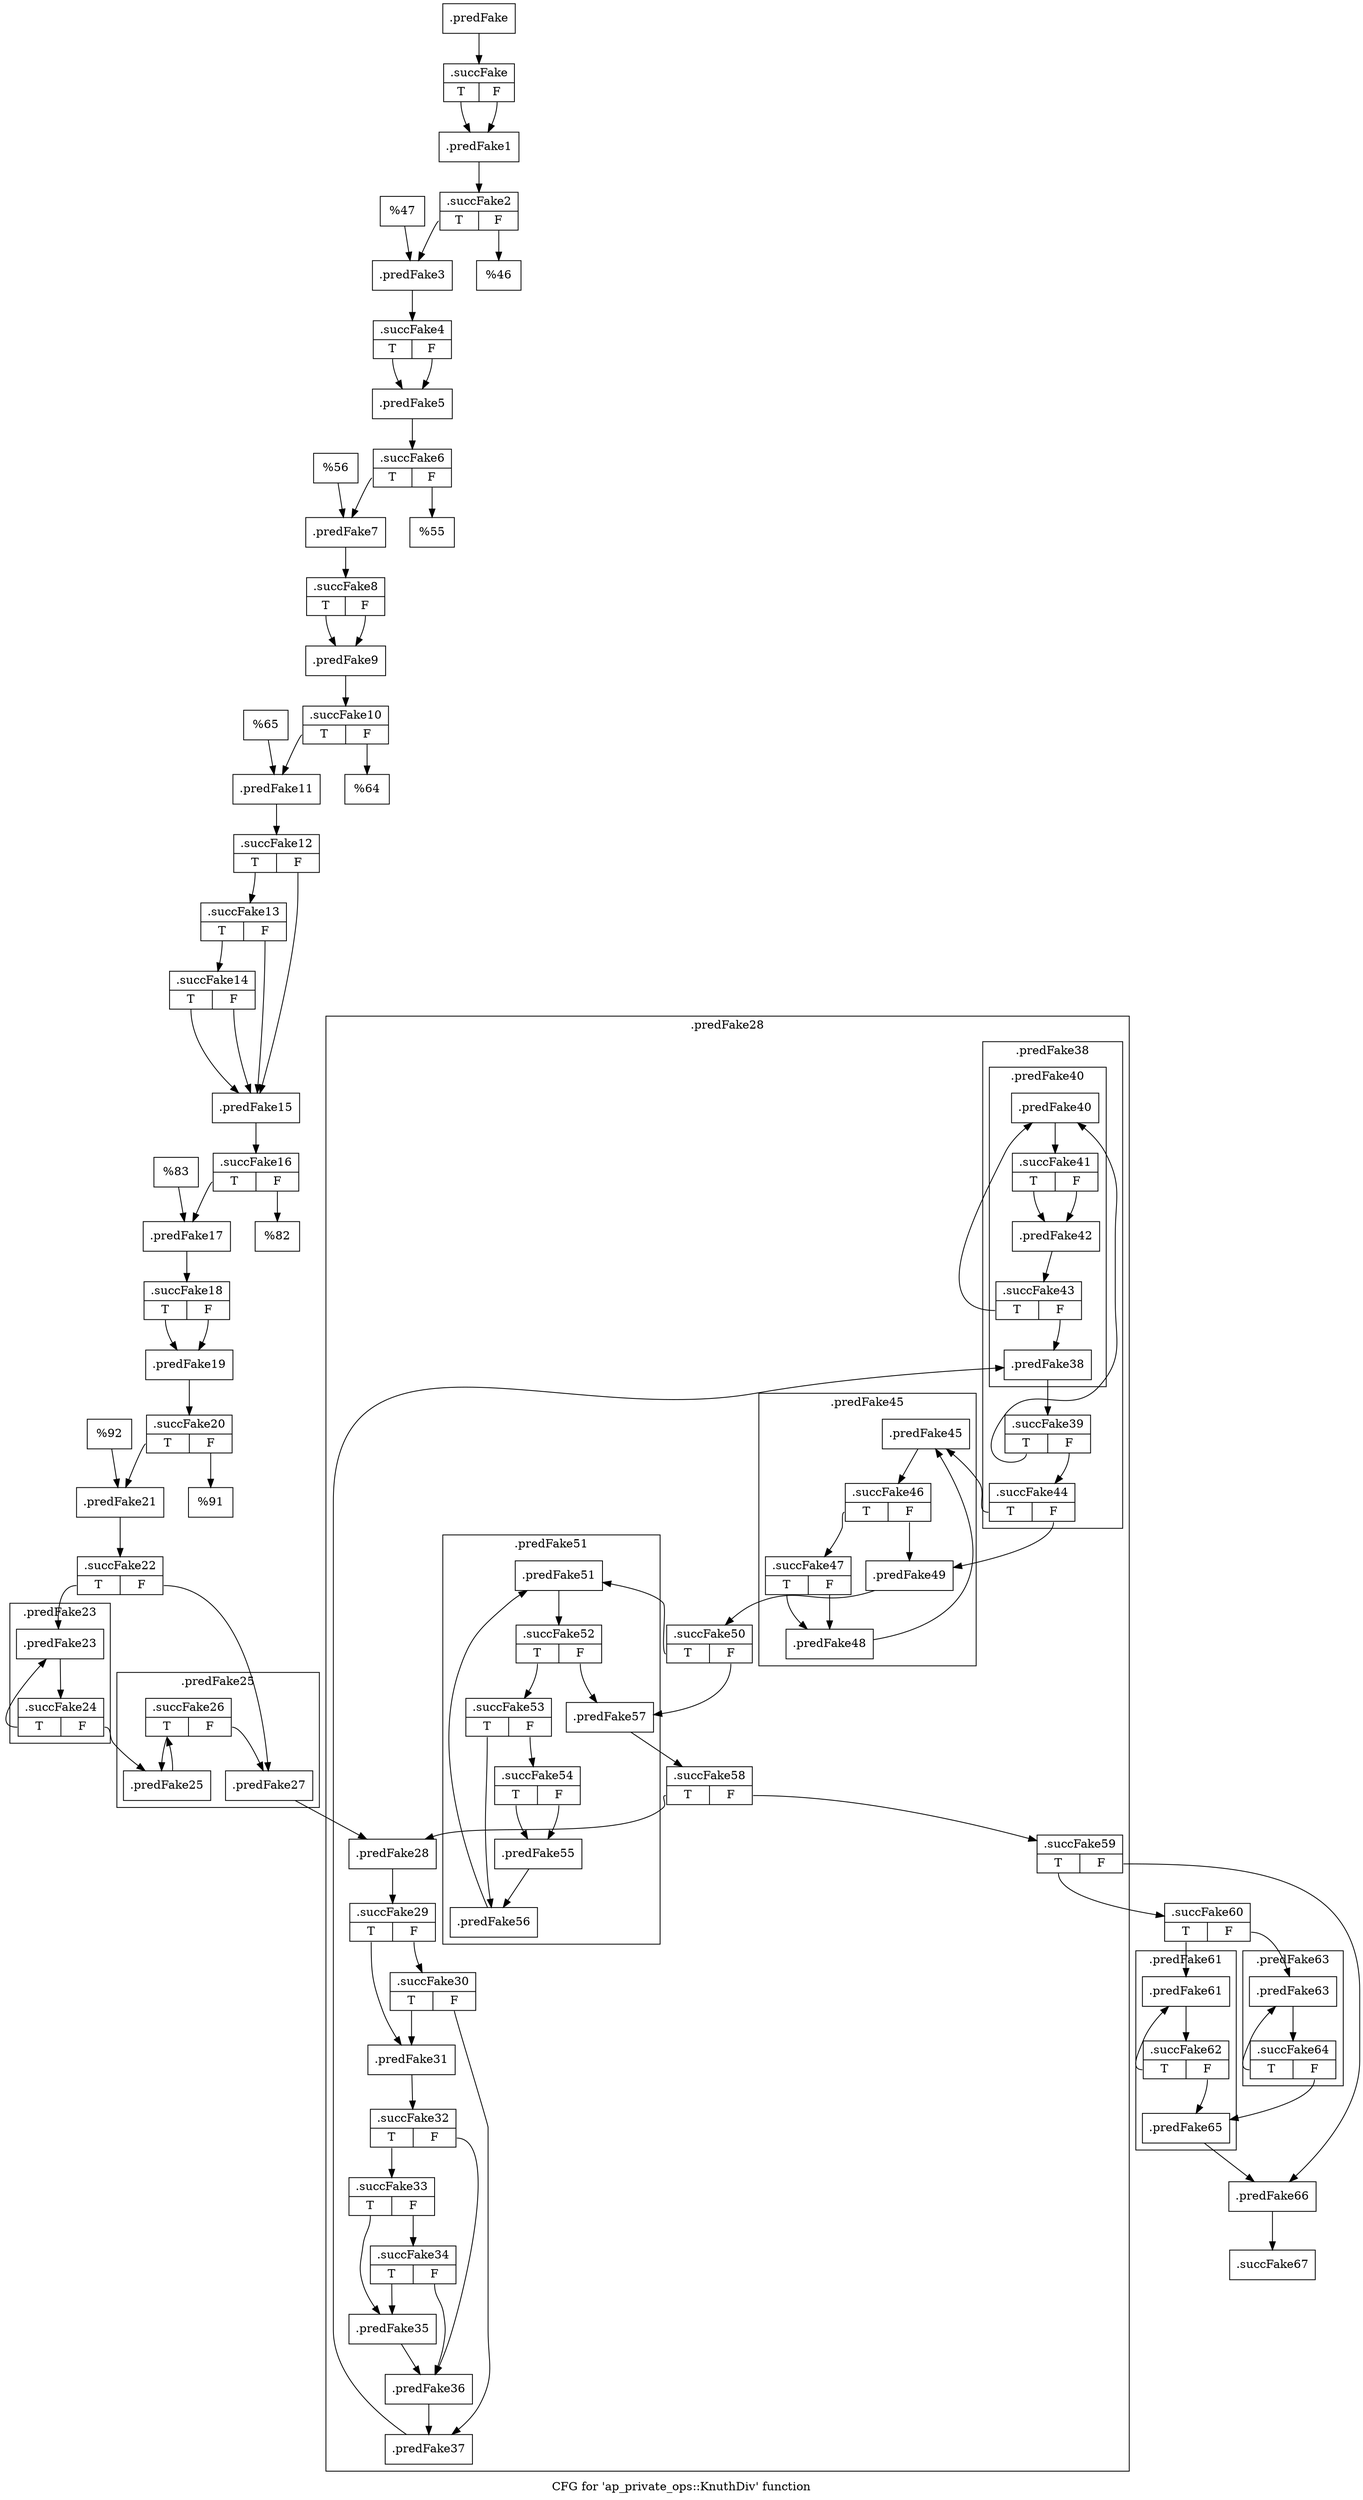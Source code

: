 digraph "CFG for 'ap_private_ops::KnuthDiv' function" {
	label="CFG for 'ap_private_ops::KnuthDiv' function";

	Node0x57982f0 [shape=record,filename="",linenumber="",label="{.predFake}"];
	Node0x57982f0 -> Node0x6088ec0[ callList="" memoryops="" filename="/mnt/xilinx/Vitis_HLS/2021.2/include/etc/ap_private.h" execusionnum="0"];
	Node0x6088ec0 [shape=record,filename="/mnt/xilinx/Vitis_HLS/2021.2/include/etc/ap_private.h",linenumber="728",label="{.succFake|{<s0>T|<s1>F}}"];
	Node0x6088ec0:s0 -> Node0x57991a0[ callList="" memoryops="" filename="" execusionnum="0"];
	Node0x6088ec0:s1 -> Node0x57991a0;
	Node0x57991a0 [shape=record,filename="/mnt/xilinx/Vitis_HLS/2021.2/include/etc/ap_private.h",linenumber="728",label="{.predFake1}"];
	Node0x57991a0 -> Node0x6089020[ callList="" memoryops="" filename="/mnt/xilinx/Vitis_HLS/2021.2/include/etc/ap_private.h" execusionnum="0"];
	Node0x6089020 [shape=record,filename="/mnt/xilinx/Vitis_HLS/2021.2/include/etc/ap_private.h",linenumber="728",label="{.succFake2|{<s0>T|<s1>F}}"];
	Node0x6089020:s0 -> Node0x57992e0[ callList="" memoryops="" filename="/mnt/xilinx/Vitis_HLS/2021.2/include/etc/ap_private.h" execusionnum="0"];
	Node0x6089020:s1 -> Node0x5799240;
	Node0x5799240 [shape=record,filename="/mnt/xilinx/Vitis_HLS/2021.2/include/etc/ap_private.h",linenumber="728",label="{%46}"];
	Node0x5799290 [shape=record,filename="/mnt/xilinx/Vitis_HLS/2021.2/include/etc/ap_private.h",linenumber="728",label="{%47}"];
	Node0x5799290 -> Node0x57992e0;
	Node0x57992e0 [shape=record,filename="/mnt/xilinx/Vitis_HLS/2021.2/include/etc/ap_private.h",linenumber="729",label="{.predFake3}"];
	Node0x57992e0 -> Node0x60891e0[ callList="" memoryops="" filename="/mnt/xilinx/Vitis_HLS/2021.2/include/etc/ap_private.h" execusionnum="0"];
	Node0x60891e0 [shape=record,filename="/mnt/xilinx/Vitis_HLS/2021.2/include/etc/ap_private.h",linenumber="729",label="{.succFake4|{<s0>T|<s1>F}}"];
	Node0x60891e0:s0 -> Node0x5799380[ callList="" memoryops="" filename="" execusionnum="0"];
	Node0x60891e0:s1 -> Node0x5799380;
	Node0x5799380 [shape=record,filename="/mnt/xilinx/Vitis_HLS/2021.2/include/etc/ap_private.h",linenumber="729",label="{.predFake5}"];
	Node0x5799380 -> Node0x60608e0[ callList="" memoryops="" filename="/mnt/xilinx/Vitis_HLS/2021.2/include/etc/ap_private.h" execusionnum="0"];
	Node0x60608e0 [shape=record,filename="/mnt/xilinx/Vitis_HLS/2021.2/include/etc/ap_private.h",linenumber="729",label="{.succFake6|{<s0>T|<s1>F}}"];
	Node0x60608e0:s0 -> Node0x57994c0[ callList="" memoryops="" filename="/mnt/xilinx/Vitis_HLS/2021.2/include/etc/ap_private.h" execusionnum="0"];
	Node0x60608e0:s1 -> Node0x5799420;
	Node0x5799420 [shape=record,filename="/mnt/xilinx/Vitis_HLS/2021.2/include/etc/ap_private.h",linenumber="729",label="{%55}"];
	Node0x5799470 [shape=record,filename="/mnt/xilinx/Vitis_HLS/2021.2/include/etc/ap_private.h",linenumber="729",label="{%56}"];
	Node0x5799470 -> Node0x57994c0;
	Node0x57994c0 [shape=record,filename="/mnt/xilinx/Vitis_HLS/2021.2/include/etc/ap_private.h",linenumber="730",label="{.predFake7}"];
	Node0x57994c0 -> Node0x6088de0[ callList="" memoryops="" filename="/mnt/xilinx/Vitis_HLS/2021.2/include/etc/ap_private.h" execusionnum="0"];
	Node0x6088de0 [shape=record,filename="/mnt/xilinx/Vitis_HLS/2021.2/include/etc/ap_private.h",linenumber="730",label="{.succFake8|{<s0>T|<s1>F}}"];
	Node0x6088de0:s0 -> Node0x5799560[ callList="" memoryops="" filename="" execusionnum="0"];
	Node0x6088de0:s1 -> Node0x5799560;
	Node0x5799560 [shape=record,filename="/mnt/xilinx/Vitis_HLS/2021.2/include/etc/ap_private.h",linenumber="730",label="{.predFake9}"];
	Node0x5799560 -> Node0x6060c60[ callList="" memoryops="" filename="/mnt/xilinx/Vitis_HLS/2021.2/include/etc/ap_private.h" execusionnum="0"];
	Node0x6060c60 [shape=record,filename="/mnt/xilinx/Vitis_HLS/2021.2/include/etc/ap_private.h",linenumber="730",label="{.succFake10|{<s0>T|<s1>F}}"];
	Node0x6060c60:s0 -> Node0x57996a0[ callList="" memoryops="" filename="/mnt/xilinx/Vitis_HLS/2021.2/include/etc/ap_private.h" execusionnum="0"];
	Node0x6060c60:s1 -> Node0x5799600;
	Node0x5799600 [shape=record,filename="/mnt/xilinx/Vitis_HLS/2021.2/include/etc/ap_private.h",linenumber="730",label="{%64}"];
	Node0x5799650 [shape=record,filename="/mnt/xilinx/Vitis_HLS/2021.2/include/etc/ap_private.h",linenumber="730",label="{%65}"];
	Node0x5799650 -> Node0x57996a0;
	Node0x57996a0 [shape=record,filename="/mnt/xilinx/Vitis_HLS/2021.2/include/etc/ap_private.h",linenumber="731",label="{.predFake11}"];
	Node0x57996a0 -> Node0x6060d10[ callList="" memoryops="" filename="/mnt/xilinx/Vitis_HLS/2021.2/include/etc/ap_private.h" execusionnum="0"];
	Node0x6060d10 [shape=record,filename="/mnt/xilinx/Vitis_HLS/2021.2/include/etc/ap_private.h",linenumber="731",label="{.succFake12|{<s0>T|<s1>F}}"];
	Node0x6060d10:s0 -> Node0x6060f90[ callList="" memoryops="" filename="/mnt/xilinx/Vitis_HLS/2021.2/include/etc/ap_private.h" execusionnum="0"];
	Node0x6060d10:s1 -> Node0x57997e0;
	Node0x6060f90 [shape=record,filename="/mnt/xilinx/Vitis_HLS/2021.2/include/etc/ap_private.h",linenumber="731",label="{.succFake13|{<s0>T|<s1>F}}"];
	Node0x6060f90:s0 -> Node0x6061040[ callList="" memoryops="" filename="/mnt/xilinx/Vitis_HLS/2021.2/include/etc/ap_private.h" execusionnum="0"];
	Node0x6060f90:s1 -> Node0x57997e0;
	Node0x6061040 [shape=record,filename="/mnt/xilinx/Vitis_HLS/2021.2/include/etc/ap_private.h",linenumber="731",label="{.succFake14|{<s0>T|<s1>F}}"];
	Node0x6061040:s0 -> Node0x57997e0[ callList="" memoryops="" filename="" execusionnum="0"];
	Node0x6061040:s1 -> Node0x57997e0;
	Node0x57997e0 [shape=record,filename="/mnt/xilinx/Vitis_HLS/2021.2/include/etc/ap_private.h",linenumber="731",label="{.predFake15}"];
	Node0x57997e0 -> Node0x6061230[ callList="" memoryops="" filename="/mnt/xilinx/Vitis_HLS/2021.2/include/etc/ap_private.h" execusionnum="0"];
	Node0x6061230 [shape=record,filename="/mnt/xilinx/Vitis_HLS/2021.2/include/etc/ap_private.h",linenumber="731",label="{.succFake16|{<s0>T|<s1>F}}"];
	Node0x6061230:s0 -> Node0x5799920[ callList="" memoryops="" filename="/mnt/xilinx/Vitis_HLS/2021.2/include/etc/ap_private.h" execusionnum="0"];
	Node0x6061230:s1 -> Node0x5799880;
	Node0x5799880 [shape=record,filename="/mnt/xilinx/Vitis_HLS/2021.2/include/etc/ap_private.h",linenumber="731",label="{%82}"];
	Node0x57998d0 [shape=record,filename="/mnt/xilinx/Vitis_HLS/2021.2/include/etc/ap_private.h",linenumber="731",label="{%83}"];
	Node0x57998d0 -> Node0x5799920;
	Node0x5799920 [shape=record,filename="/mnt/xilinx/Vitis_HLS/2021.2/include/etc/ap_private.h",linenumber="732",label="{.predFake17}"];
	Node0x5799920 -> Node0x60613f0[ callList="" memoryops="" filename="/mnt/xilinx/Vitis_HLS/2021.2/include/etc/ap_private.h" execusionnum="0"];
	Node0x60613f0 [shape=record,filename="/mnt/xilinx/Vitis_HLS/2021.2/include/etc/ap_private.h",linenumber="732",label="{.succFake18|{<s0>T|<s1>F}}"];
	Node0x60613f0:s0 -> Node0x57999c0[ callList="" memoryops="" filename="" execusionnum="0"];
	Node0x60613f0:s1 -> Node0x57999c0;
	Node0x57999c0 [shape=record,filename="/mnt/xilinx/Vitis_HLS/2021.2/include/etc/ap_private.h",linenumber="732",label="{.predFake19}"];
	Node0x57999c0 -> Node0x60615b0[ callList="" memoryops="" filename="/mnt/xilinx/Vitis_HLS/2021.2/include/etc/ap_private.h" execusionnum="0"];
	Node0x60615b0 [shape=record,filename="/mnt/xilinx/Vitis_HLS/2021.2/include/etc/ap_private.h",linenumber="732",label="{.succFake20|{<s0>T|<s1>F}}"];
	Node0x60615b0:s0 -> Node0x5799b00[ callList="" memoryops="" filename="/mnt/xilinx/Vitis_HLS/2021.2/include/etc/ap_private.h" execusionnum="0"];
	Node0x60615b0:s1 -> Node0x5799a60;
	Node0x5799a60 [shape=record,filename="/mnt/xilinx/Vitis_HLS/2021.2/include/etc/ap_private.h",linenumber="732",label="{%91}"];
	Node0x5799ab0 [shape=record,filename="/mnt/xilinx/Vitis_HLS/2021.2/include/etc/ap_private.h",linenumber="732",label="{%92}"];
	Node0x5799ab0 -> Node0x5799b00;
	Node0x5799b00 [shape=record,filename="/mnt/xilinx/Vitis_HLS/2021.2/include/etc/ap_private.h",linenumber="736",label="{.predFake21}"];
	Node0x5799b00 -> Node0x6061770[ callList="" memoryops="" filename="/mnt/xilinx/Vitis_HLS/2021.2/include/etc/ap_private.h" execusionnum="0"];
	Node0x6061770 [shape=record,filename="/mnt/xilinx/Vitis_HLS/2021.2/include/etc/ap_private.h",linenumber="757",label="{.succFake22|{<s0>T|<s1>F}}"];
	Node0x6061770:s0 -> Node0x5799ba0[ callList="" memoryops="" filename="/mnt/xilinx/Vitis_HLS/2021.2/include/etc/ap_private.h" execusionnum="0"];
	Node0x6061770:s1 -> Node0x5799e20;
	Node0x5799e20 [shape=record,filename="/mnt/xilinx/Vitis_HLS/2021.2/include/etc/ap_private.h",linenumber="769",label="{.predFake27}"];
	Node0x5799e20 -> Node0x5799e70[ callList="" memoryops="" filename="/mnt/xilinx/Vitis_HLS/2021.2/include/etc/ap_private.h" execusionnum="0"];
	Node0x608bb70 [shape=record,filename="/mnt/xilinx/Vitis_HLS/2021.2/include/etc/ap_private.h",linenumber="879",label="{.succFake59|{<s0>T|<s1>F}}"];
	Node0x608bb70:s0 -> Node0x608bc50[ callList="" memoryops="" filename="/mnt/xilinx/Vitis_HLS/2021.2/include/etc/ap_private.h" execusionnum="0"];
	Node0x608bb70:s1 -> Node0x579adc0;
	Node0x608bc50 [shape=record,filename="/mnt/xilinx/Vitis_HLS/2021.2/include/etc/ap_private.h",linenumber="883",label="{.succFake60|{<s0>T|<s1>F}}"];
	Node0x608bc50:s0 -> Node0x579aaa0[ callList="" memoryops="" filename="/mnt/xilinx/Vitis_HLS/2021.2/include/etc/ap_private.h" execusionnum="0"];
	Node0x608bc50:s1 -> Node0x579ac30[ callList="" memoryops="" filename="/mnt/xilinx/Vitis_HLS/2021.2/include/etc/ap_private.h" execusionnum="0"];
	Node0x579ad70 [shape=record,filename="/mnt/xilinx/Vitis_HLS/2021.2/include/etc/ap_private.h",linenumber="898",label="{.predFake65}"];
	Node0x579ad70 -> Node0x579adc0[ callList="" memoryops="" filename="/mnt/xilinx/Vitis_HLS/2021.2/include/etc/ap_private.h" execusionnum="0"];
	Node0x579adc0 [shape=record,filename="/mnt/xilinx/Vitis_HLS/2021.2/include/etc/ap_private.h",linenumber="900",label="{.predFake66}"];
	Node0x579adc0 -> Node0x608c2a0[ callList="" memoryops="" filename="/mnt/xilinx/Vitis_HLS/2021.2/include/etc/ap_private.h" execusionnum="0"];
	Node0x608c2a0 [shape=record,filename="/mnt/xilinx/Vitis_HLS/2021.2/include/etc/ap_private.h",linenumber="900",label="{.succFake67}"];
subgraph cluster_0 {
	label=".predFake61";
	tripcount="0";
	invocationtime="-1";

	Node0x579aaa0 [shape=record,filename="/mnt/xilinx/Vitis_HLS/2021.2/include/etc/ap_private.h",linenumber="886",label="{.predFake61}"];
	Node0x579aaa0 -> Node0x608be40[ callList="" memoryops="" filename="/mnt/xilinx/Vitis_HLS/2021.2/include/etc/ap_private.h" execusionnum="0"];
	Node0x608be40 [shape=record,filename="/mnt/xilinx/Vitis_HLS/2021.2/include/etc/ap_private.h",linenumber="886",label="{.succFake62|{<s0>T|<s1>F}}"];
	Node0x608be40:s0 -> Node0x579aaa0[ callList="" memoryops="" filename="/mnt/xilinx/Vitis_HLS/2021.2/include/etc/ap_private.h" execusionnum="0"];
	Node0x608be40:s1 -> Node0x579ad70[ callList="" memoryops="" filename="/mnt/xilinx/Vitis_HLS/2021.2/include/etc/ap_private.h" execusionnum="0"];
}
subgraph cluster_1 {
	label=".predFake63";
	tripcount="0";
	invocationtime="-1";

	Node0x579ac30 [shape=record,filename="/mnt/xilinx/Vitis_HLS/2021.2/include/etc/ap_private.h",linenumber="892",label="{.predFake63}"];
	Node0x579ac30 -> Node0x608c000[ callList="" memoryops="" filename="/mnt/xilinx/Vitis_HLS/2021.2/include/etc/ap_private.h" execusionnum="0"];
	Node0x608c000 [shape=record,filename="/mnt/xilinx/Vitis_HLS/2021.2/include/etc/ap_private.h",linenumber="892",label="{.succFake64|{<s0>T|<s1>F}}"];
	Node0x608c000:s0 -> Node0x579ac30[ callList="" memoryops="" filename="/mnt/xilinx/Vitis_HLS/2021.2/include/etc/ap_private.h" execusionnum="0"];
	Node0x608c000:s1 -> Node0x579ad70[ callList="" memoryops="" filename="" execusionnum="0"];
}
subgraph cluster_2 {
	label=".predFake28";
	tripcount="0";
	invocationtime="-1";

subgraph cluster_2_0 {
	label=".predFake38";
	tripcount="0";
	invocationtime="-1";

subgraph cluster_2_0_0 {
	label=".predFake40";
	tripcount="0";
	invocationtime="-1";

	Node0x579a190 [shape=record,filename="/mnt/xilinx/Vitis_HLS/2021.2/include/etc/ap_private.h",linenumber="818",label="{.predFake40}"];
	Node0x579a190 -> Node0x608a8e0[ callList="" memoryops="" filename="/mnt/xilinx/Vitis_HLS/2021.2/include/etc/ap_private.h" execusionnum="0"];
	Node0x579a230 [shape=record,filename="/mnt/xilinx/Vitis_HLS/2021.2/include/etc/ap_private.h",linenumber="818",label="{.predFake42}"];
	Node0x579a230 -> Node0x608aa70[ callList="" memoryops="" filename="/mnt/xilinx/Vitis_HLS/2021.2/include/etc/ap_private.h" execusionnum="0"];
	Node0x608a8e0 [shape=record,filename="/mnt/xilinx/Vitis_HLS/2021.2/include/etc/ap_private.h",linenumber="818",label="{.succFake41|{<s0>T|<s1>F}}"];
	Node0x608a8e0:s0 -> Node0x579a230[ callList="" memoryops="" filename="/mnt/xilinx/Vitis_HLS/2021.2/include/etc/ap_private.h" execusionnum="0"];
	Node0x608a8e0:s1 -> Node0x579a230;
	Node0x608aa70 [shape=record,filename="/mnt/xilinx/Vitis_HLS/2021.2/include/etc/ap_private.h",linenumber="818",label="{.succFake43|{<s0>T|<s1>F}}"];
	Node0x608aa70:s0 -> Node0x579a190[ callList="" memoryops="" filename="/mnt/xilinx/Vitis_HLS/2021.2/include/etc/ap_private.h" execusionnum="0"];
	Node0x608aa70:s1 -> Node0x579a0f0[ callList="" memoryops="" filename="/mnt/xilinx/Vitis_HLS/2021.2/include/etc/ap_private.h" execusionnum="0"];
}
	Node0x579a0f0 [shape=record,filename="/mnt/xilinx/Vitis_HLS/2021.2/include/etc/ap_private.h",linenumber="806",label="{.predFake38}"];
	Node0x579a0f0 -> Node0x608d090[ callList="" memoryops="" filename="/mnt/xilinx/Vitis_HLS/2021.2/include/etc/ap_private.h" execusionnum="0"];
	Node0x608d090 [shape=record,filename="/mnt/xilinx/Vitis_HLS/2021.2/include/etc/ap_private.h",linenumber="806",label="{.succFake39|{<s0>T|<s1>F}}"];
	Node0x608d090:s0 -> Node0x579a190[ callList="" memoryops="" filename="/mnt/xilinx/Vitis_HLS/2021.2/include/etc/ap_private.h" execusionnum="0"];
	Node0x608d090:s1 -> Node0x608ab20[ callList="" memoryops="" filename="/mnt/xilinx/Vitis_HLS/2021.2/include/etc/ap_private.h" execusionnum="0"];
}
subgraph cluster_2_1 {
	label=".predFake45";
	tripcount="0";
	invocationtime="-1";

	Node0x579a410 [shape=record,filename="/mnt/xilinx/Vitis_HLS/2021.2/include/etc/ap_private.h",linenumber="837",label="{.predFake45}"];
	Node0x579a410 -> Node0x608ad70[ callList="" memoryops="" filename="/mnt/xilinx/Vitis_HLS/2021.2/include/etc/ap_private.h" execusionnum="0"];
	Node0x579a500 [shape=record,filename="/mnt/xilinx/Vitis_HLS/2021.2/include/etc/ap_private.h",linenumber="839",label="{.predFake48}"];
	Node0x579a500 -> Node0x579a410[ callList="" memoryops="" filename="/mnt/xilinx/Vitis_HLS/2021.2/include/etc/ap_private.h" execusionnum="0"];
	Node0x608ad70 [shape=record,filename="/mnt/xilinx/Vitis_HLS/2021.2/include/etc/ap_private.h",linenumber="837",label="{.succFake46|{<s0>T|<s1>F}}"];
	Node0x608ad70:s0 -> Node0x6061850[ callList="" memoryops="" filename="/mnt/xilinx/Vitis_HLS/2021.2/include/etc/ap_private.h" execusionnum="0"];
	Node0x608ad70:s1 -> Node0x579a5f0[ callList="" memoryops="" filename="/mnt/xilinx/Vitis_HLS/2021.2/include/etc/ap_private.h" execusionnum="0"];
	Node0x6061850 [shape=record,filename="/mnt/xilinx/Vitis_HLS/2021.2/include/etc/ap_private.h",linenumber="839",label="{.succFake47|{<s0>T|<s1>F}}"];
	Node0x6061850:s0 -> Node0x579a500[ callList="" memoryops="" filename="/mnt/xilinx/Vitis_HLS/2021.2/include/etc/ap_private.h" execusionnum="0"];
	Node0x6061850:s1 -> Node0x579a500;
}
subgraph cluster_2_2 {
	label=".predFake51";
	tripcount="0";
	invocationtime="-1";

	Node0x579a690 [shape=record,filename="/mnt/xilinx/Vitis_HLS/2021.2/include/etc/ap_private.h",linenumber="858",label="{.predFake51}"];
	Node0x579a690 -> Node0x608af60[ callList="" memoryops="" filename="/mnt/xilinx/Vitis_HLS/2021.2/include/etc/ap_private.h" execusionnum="0"];
	Node0x579a7d0 [shape=record,filename="/mnt/xilinx/Vitis_HLS/2021.2/include/etc/ap_private.h",linenumber="861",label="{.predFake55}"];
	Node0x579a7d0 -> Node0x579a820[ callList="" memoryops="" filename="/mnt/xilinx/Vitis_HLS/2021.2/include/etc/ap_private.h" execusionnum="0"];
	Node0x579a820 [shape=record,filename="/mnt/xilinx/Vitis_HLS/2021.2/include/etc/ap_private.h",linenumber="861",label="{.predFake56}"];
	Node0x579a820 -> Node0x579a690[ callList="" memoryops="" filename="/mnt/xilinx/Vitis_HLS/2021.2/include/etc/ap_private.h" execusionnum="0"];
	Node0x608af60 [shape=record,filename="/mnt/xilinx/Vitis_HLS/2021.2/include/etc/ap_private.h",linenumber="858",label="{.succFake52|{<s0>T|<s1>F}}"];
	Node0x608af60:s0 -> Node0x608b010[ callList="" memoryops="" filename="/mnt/xilinx/Vitis_HLS/2021.2/include/etc/ap_private.h" execusionnum="0"];
	Node0x608af60:s1 -> Node0x579a910[ callList="" memoryops="" filename="/mnt/xilinx/Vitis_HLS/2021.2/include/etc/ap_private.h" execusionnum="0"];
	Node0x608b010 [shape=record,filename="/mnt/xilinx/Vitis_HLS/2021.2/include/etc/ap_private.h",linenumber="861",label="{.succFake53|{<s0>T|<s1>F}}"];
	Node0x608b010:s0 -> Node0x579a820;
	Node0x608b010:s1 -> Node0x608b0f0[ callList="" memoryops="" filename="/mnt/xilinx/Vitis_HLS/2021.2/include/etc/ap_private.h" execusionnum="0"];
	Node0x608b0f0 [shape=record,filename="/mnt/xilinx/Vitis_HLS/2021.2/include/etc/ap_private.h",linenumber="861",label="{.succFake54|{<s0>T|<s1>F}}"];
	Node0x608b0f0:s0 -> Node0x579a7d0[ callList="" memoryops="" filename="/mnt/xilinx/Vitis_HLS/2021.2/include/etc/ap_private.h" execusionnum="0"];
	Node0x608b0f0:s1 -> Node0x579a7d0;
}
	Node0x5799e70 [shape=record,filename="/mnt/xilinx/Vitis_HLS/2021.2/include/etc/ap_private.h",linenumber="790",label="{.predFake28}"];
	Node0x5799e70 -> Node0x6089e60[ callList="" memoryops="" filename="/mnt/xilinx/Vitis_HLS/2021.2/include/etc/ap_private.h" execusionnum="0"];
	Node0x5799f10 [shape=record,filename="/mnt/xilinx/Vitis_HLS/2021.2/include/etc/ap_private.h",linenumber="795",label="{.predFake31}"];
	Node0x5799f10 -> Node0x608a100[ callList="" memoryops="" filename="/mnt/xilinx/Vitis_HLS/2021.2/include/etc/ap_private.h" execusionnum="0"];
	Node0x579a000 [shape=record,filename="/mnt/xilinx/Vitis_HLS/2021.2/include/etc/ap_private.h",linenumber="797",label="{.predFake35}"];
	Node0x579a000 -> Node0x579a050[ callList="" memoryops="" filename="/mnt/xilinx/Vitis_HLS/2021.2/include/etc/ap_private.h" execusionnum="0"];
	Node0x579a050 [shape=record,filename="/mnt/xilinx/Vitis_HLS/2021.2/include/etc/ap_private.h",linenumber="798",label="{.predFake36}"];
	Node0x579a050 -> Node0x579a0a0[ callList="" memoryops="" filename="/mnt/xilinx/Vitis_HLS/2021.2/include/etc/ap_private.h" execusionnum="0"];
	Node0x579a0a0 [shape=record,filename="/mnt/xilinx/Vitis_HLS/2021.2/include/etc/ap_private.h",linenumber="805",label="{.predFake37}"];
	Node0x579a0a0 -> Node0x579a0f0[ callList="" memoryops="" filename="/mnt/xilinx/Vitis_HLS/2021.2/include/etc/ap_private.h" execusionnum="0"];
	Node0x579a5f0 [shape=record,filename="/mnt/xilinx/Vitis_HLS/2021.2/include/etc/ap_private.h",linenumber="848",label="{.predFake49}"];
	Node0x579a5f0 -> Node0x6061af0[ callList="" memoryops="" filename="/mnt/xilinx/Vitis_HLS/2021.2/include/etc/ap_private.h" execusionnum="0"];
	Node0x579a910 [shape=record,filename="/mnt/xilinx/Vitis_HLS/2021.2/include/etc/ap_private.h",linenumber="870",label="{.predFake57}"];
	Node0x579a910 -> Node0x608bac0[ callList="" memoryops="" filename="/mnt/xilinx/Vitis_HLS/2021.2/include/etc/ap_private.h" execusionnum="0"];
	Node0x6089e60 [shape=record,filename="/mnt/xilinx/Vitis_HLS/2021.2/include/etc/ap_private.h",linenumber="794",label="{.succFake29|{<s0>T|<s1>F}}"];
	Node0x6089e60:s0 -> Node0x5799f10;
	Node0x6089e60:s1 -> Node0x6089f10[ callList="" memoryops="" filename="/mnt/xilinx/Vitis_HLS/2021.2/include/etc/ap_private.h" execusionnum="0"];
	Node0x6089f10 [shape=record,filename="/mnt/xilinx/Vitis_HLS/2021.2/include/etc/ap_private.h",linenumber="794",label="{.succFake30|{<s0>T|<s1>F}}"];
	Node0x6089f10:s0 -> Node0x5799f10;
	Node0x6089f10:s1 -> Node0x579a0a0;
	Node0x608a100 [shape=record,filename="/mnt/xilinx/Vitis_HLS/2021.2/include/etc/ap_private.h",linenumber="797",label="{.succFake32|{<s0>T|<s1>F}}"];
	Node0x608a100:s0 -> Node0x608a1b0[ callList="" memoryops="" filename="/mnt/xilinx/Vitis_HLS/2021.2/include/etc/ap_private.h" execusionnum="0"];
	Node0x608a100:s1 -> Node0x579a050;
	Node0x608a1b0 [shape=record,filename="/mnt/xilinx/Vitis_HLS/2021.2/include/etc/ap_private.h",linenumber="797",label="{.succFake33|{<s0>T|<s1>F}}"];
	Node0x608a1b0:s0 -> Node0x579a000;
	Node0x608a1b0:s1 -> Node0x608a290[ callList="" memoryops="" filename="/mnt/xilinx/Vitis_HLS/2021.2/include/etc/ap_private.h" execusionnum="0"];
	Node0x608a290 [shape=record,filename="/mnt/xilinx/Vitis_HLS/2021.2/include/etc/ap_private.h",linenumber="797",label="{.succFake34|{<s0>T|<s1>F}}"];
	Node0x608a290:s0 -> Node0x579a000;
	Node0x608a290:s1 -> Node0x579a050;
	Node0x608ab20 [shape=record,filename="/mnt/xilinx/Vitis_HLS/2021.2/include/etc/ap_private.h",linenumber="835",label="{.succFake44|{<s0>T|<s1>F}}"];
	Node0x608ab20:s0 -> Node0x579a410[ callList="" memoryops="" filename="/mnt/xilinx/Vitis_HLS/2021.2/include/etc/ap_private.h" execusionnum="0"];
	Node0x608ab20:s1 -> Node0x579a5f0;
	Node0x6061af0 [shape=record,filename="/mnt/xilinx/Vitis_HLS/2021.2/include/etc/ap_private.h",linenumber="849",label="{.succFake50|{<s0>T|<s1>F}}"];
	Node0x6061af0:s0 -> Node0x579a690[ callList="" memoryops="" filename="/mnt/xilinx/Vitis_HLS/2021.2/include/etc/ap_private.h" execusionnum="0"];
	Node0x6061af0:s1 -> Node0x579a910;
	Node0x608bac0 [shape=record,filename="/mnt/xilinx/Vitis_HLS/2021.2/include/etc/ap_private.h",linenumber="870",label="{.succFake58|{<s0>T|<s1>F}}"];
	Node0x608bac0:s0 -> Node0x5799e70;
	Node0x608bac0:s1 -> Node0x608bb70[ callList="" memoryops="" filename="/mnt/xilinx/Vitis_HLS/2021.2/include/etc/ap_private.h" execusionnum="0"];
}
subgraph cluster_3 {
	label=".predFake25";
	tripcount="0";
	invocationtime="-1";

	Node0x5799ce0 [shape=record,filename="/mnt/xilinx/Vitis_HLS/2021.2/include/etc/ap_private.h",linenumber="763",label="{.predFake25}"];
	Node0x5799ce0 -> Node0x6061cc0[ callList="" memoryops="" filename="/mnt/xilinx/Vitis_HLS/2021.2/include/etc/ap_private.h" execusionnum="0"];
	Node0x6061cc0 [shape=record,filename="/mnt/xilinx/Vitis_HLS/2021.2/include/etc/ap_private.h",linenumber="763",label="{.succFake26|{<s0>T|<s1>F}}"];
	Node0x6061cc0:s0 -> Node0x5799ce0[ callList="" memoryops="" filename="/mnt/xilinx/Vitis_HLS/2021.2/include/etc/ap_private.h" execusionnum="0"];
	Node0x6061cc0:s1 -> Node0x5799e20[ callList="" memoryops="" filename="/mnt/xilinx/Vitis_HLS/2021.2/include/etc/ap_private.h" execusionnum="0"];
}
subgraph cluster_4 {
	label=".predFake23";
	tripcount="0";
	invocationtime="-1";

	Node0x5799ba0 [shape=record,filename="/mnt/xilinx/Vitis_HLS/2021.2/include/etc/ap_private.h",linenumber="758",label="{.predFake23}"];
	Node0x5799ba0 -> Node0x6060ed0[ callList="" memoryops="" filename="/mnt/xilinx/Vitis_HLS/2021.2/include/etc/ap_private.h" execusionnum="0"];
	Node0x6060ed0 [shape=record,filename="/mnt/xilinx/Vitis_HLS/2021.2/include/etc/ap_private.h",linenumber="758",label="{.succFake24|{<s0>T|<s1>F}}"];
	Node0x6060ed0:s0 -> Node0x5799ba0[ callList="" memoryops="" filename="/mnt/xilinx/Vitis_HLS/2021.2/include/etc/ap_private.h" execusionnum="0"];
	Node0x6060ed0:s1 -> Node0x5799ce0[ callList="" memoryops="" filename="/mnt/xilinx/Vitis_HLS/2021.2/include/etc/ap_private.h" execusionnum="0"];
}
}
